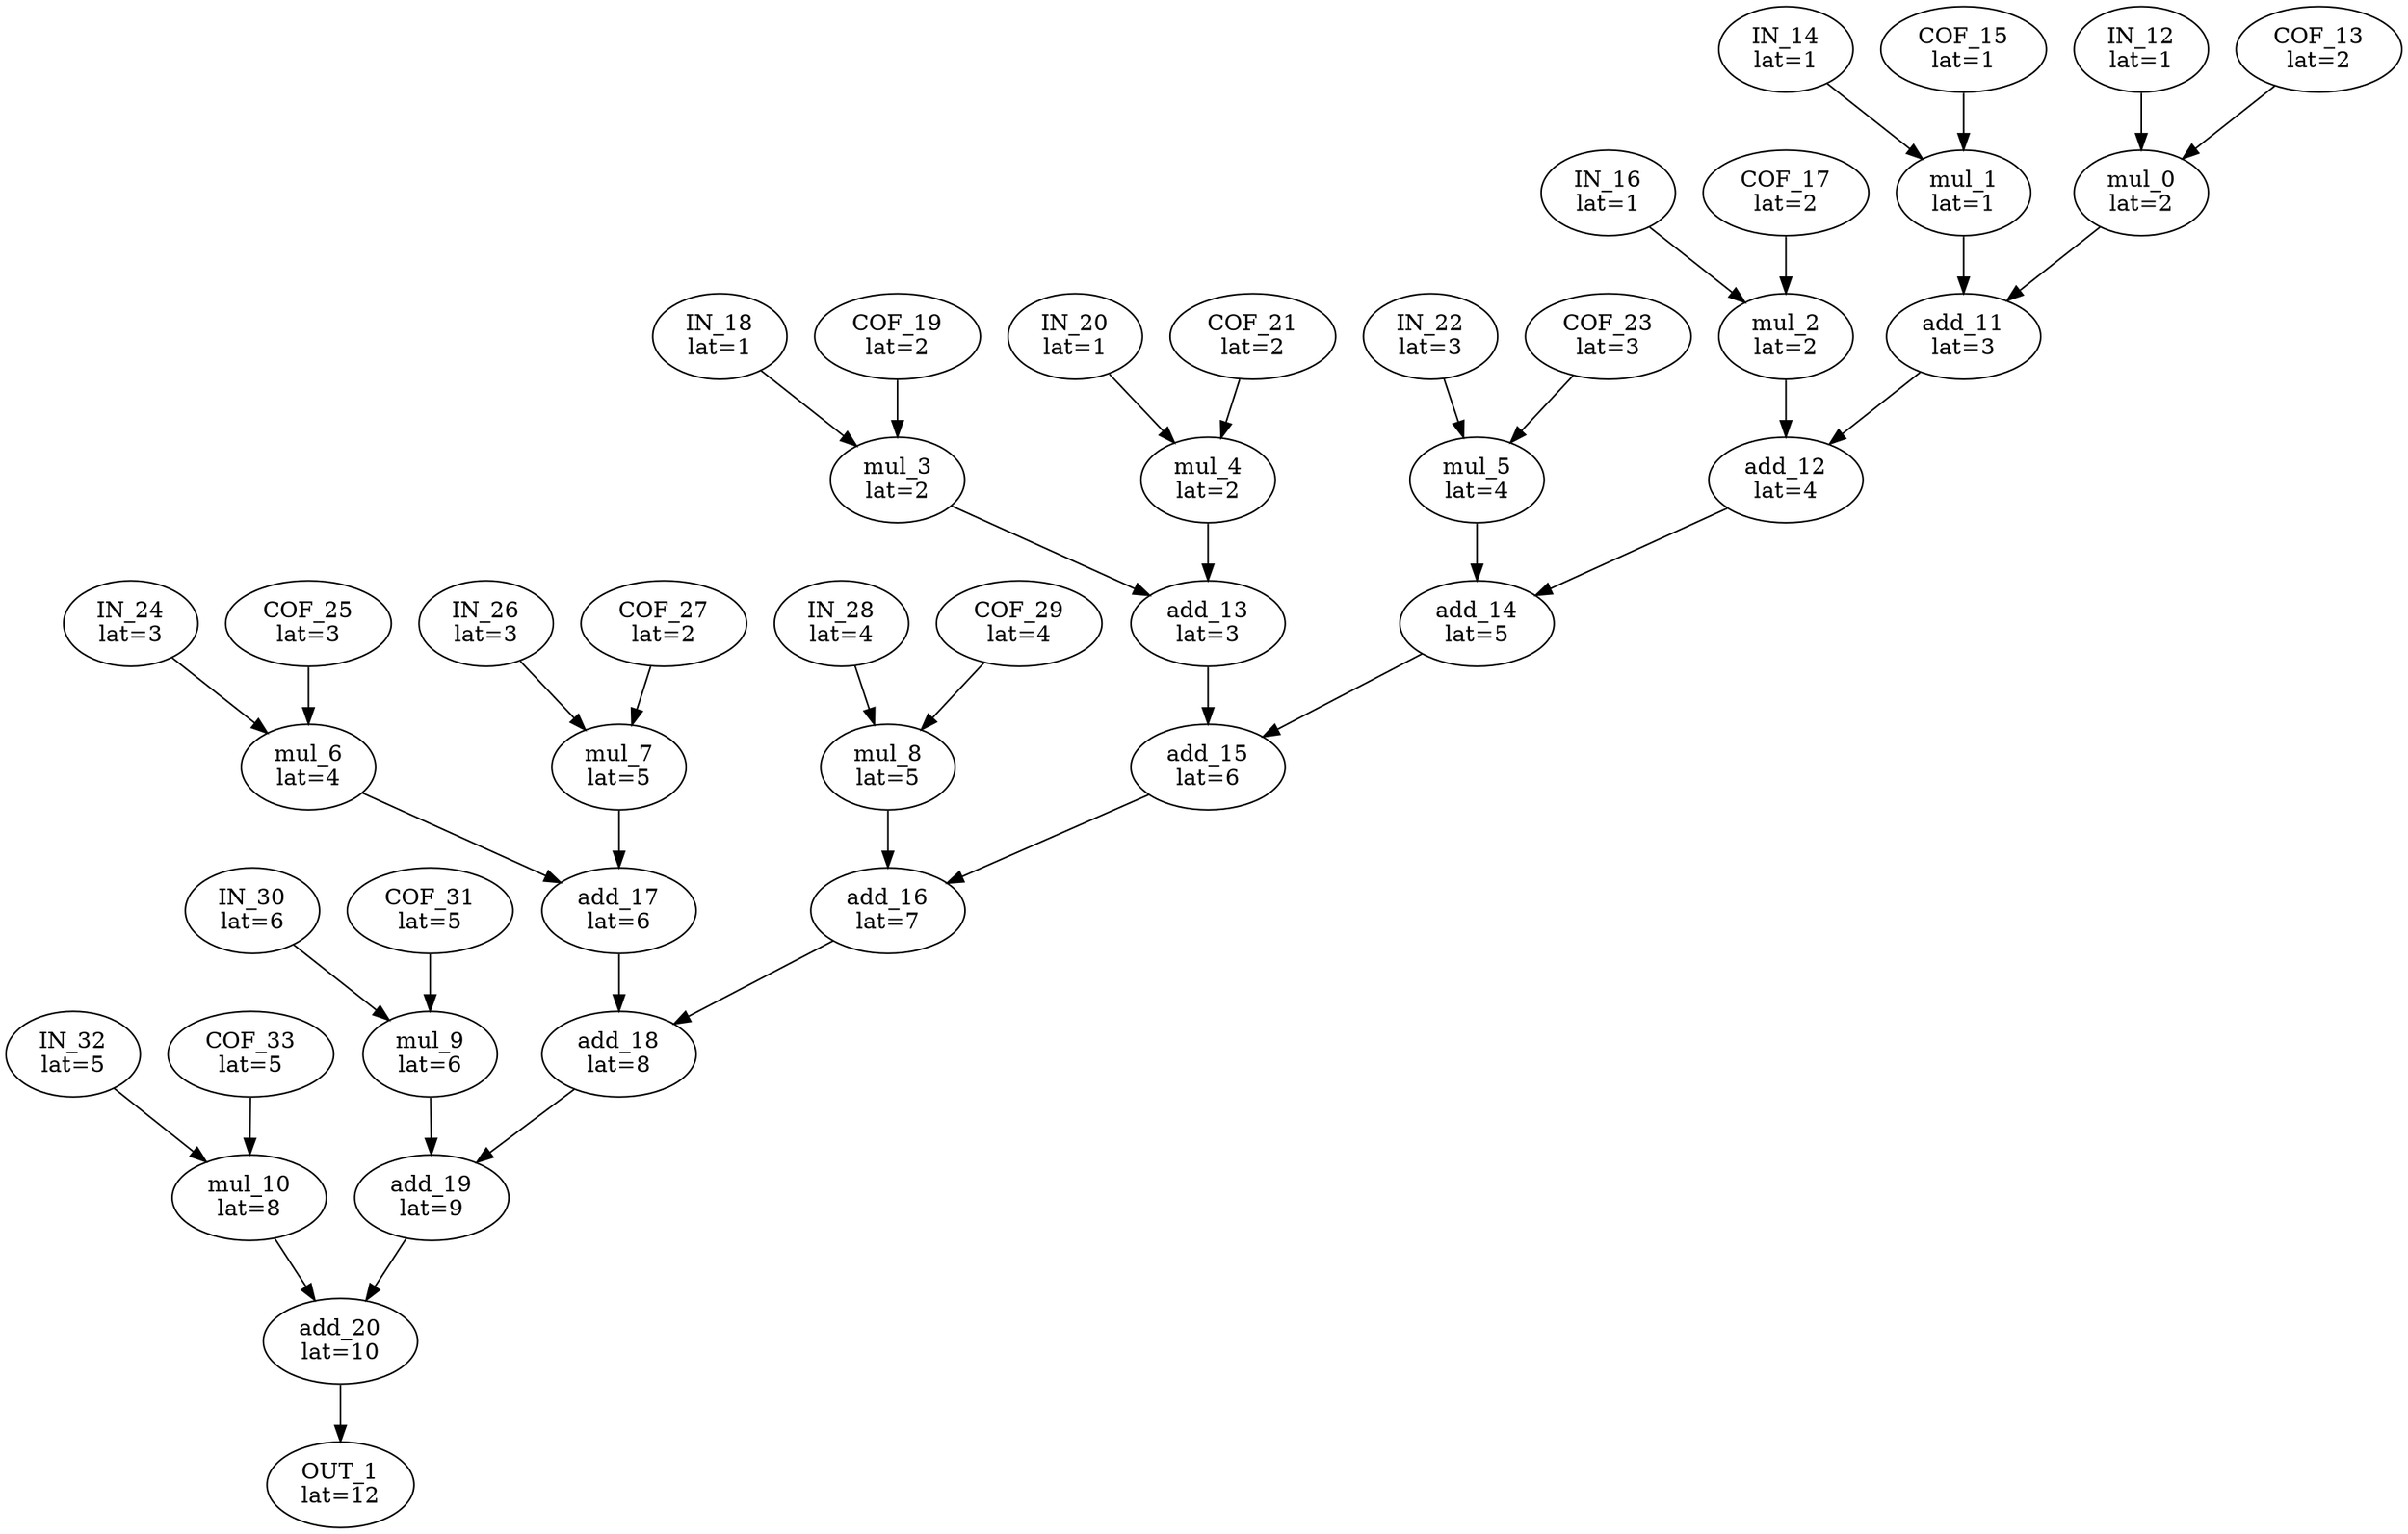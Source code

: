 Digraph G {
"mul_0"[label = "\N\nlat=2"];
"IN_12"->"mul_0";
"COF_13"->"mul_0";
"mul_1"[label = "\N\nlat=1"];
"IN_14"->"mul_1";
"COF_15"->"mul_1";
"mul_2"[label = "\N\nlat=2"];
"IN_16"->"mul_2";
"COF_17"->"mul_2";
"mul_3"[label = "\N\nlat=2"];
"IN_18"->"mul_3";
"COF_19"->"mul_3";
"mul_4"[label = "\N\nlat=2"];
"IN_20"->"mul_4";
"COF_21"->"mul_4";
"mul_5"[label = "\N\nlat=4"];
"IN_22"->"mul_5";
"COF_23"->"mul_5";
"mul_6"[label = "\N\nlat=4"];
"IN_24"->"mul_6";
"COF_25"->"mul_6";
"mul_7"[label = "\N\nlat=5"];
"IN_26"->"mul_7";
"COF_27"->"mul_7";
"mul_8"[label = "\N\nlat=5"];
"IN_28"->"mul_8";
"COF_29"->"mul_8";
"mul_9"[label = "\N\nlat=6"];
"IN_30"->"mul_9";
"COF_31"->"mul_9";
"mul_10"[label = "\N\nlat=8"];
"IN_32"->"mul_10";
"COF_33"->"mul_10";
"add_11"[label = "\N\nlat=3"];
"mul_0"->"add_11";
"mul_1"->"add_11";
"add_12"[label = "\N\nlat=4"];
"mul_2"->"add_12";
"add_11"->"add_12";
"add_13"[label = "\N\nlat=3"];
"mul_3"->"add_13";
"mul_4"->"add_13";
"add_14"[label = "\N\nlat=5"];
"mul_5"->"add_14";
"add_12"->"add_14";
"add_15"[label = "\N\nlat=6"];
"add_13"->"add_15";
"add_14"->"add_15";
"add_16"[label = "\N\nlat=7"];
"mul_8"->"add_16";
"add_15"->"add_16";
"add_17"[label = "\N\nlat=6"];
"mul_6"->"add_17";
"mul_7"->"add_17";
"add_18"[label = "\N\nlat=8"];
"add_16"->"add_18";
"add_17"->"add_18";
"add_19"[label = "\N\nlat=9"];
"mul_9"->"add_19";
"add_18"->"add_19";
"add_20"[label = "\N\nlat=10"];
"mul_10"->"add_20";
"add_19"->"add_20";
"IN_12"[label = "\N\nlat=1"];
"COF_13"[label = "\N\nlat=2"];
"IN_14"[label = "\N\nlat=1"];
"COF_15"[label = "\N\nlat=1"];
"IN_16"[label = "\N\nlat=1"];
"COF_17"[label = "\N\nlat=2"];
"IN_18"[label = "\N\nlat=1"];
"COF_19"[label = "\N\nlat=2"];
"IN_20"[label = "\N\nlat=1"];
"COF_21"[label = "\N\nlat=2"];
"IN_22"[label = "\N\nlat=3"];
"COF_23"[label = "\N\nlat=3"];
"IN_24"[label = "\N\nlat=3"];
"COF_25"[label = "\N\nlat=3"];
"IN_26"[label = "\N\nlat=3"];
"COF_27"[label = "\N\nlat=2"];
"IN_28"[label = "\N\nlat=4"];
"COF_29"[label = "\N\nlat=4"];
"IN_30"[label = "\N\nlat=6"];
"COF_31"[label = "\N\nlat=5"];
"IN_32"[label = "\N\nlat=5"];
"COF_33"[label = "\N\nlat=5"];
"OUT_1"[label = "\N\nlat=12"];
"add_20"->"OUT_1";
}
